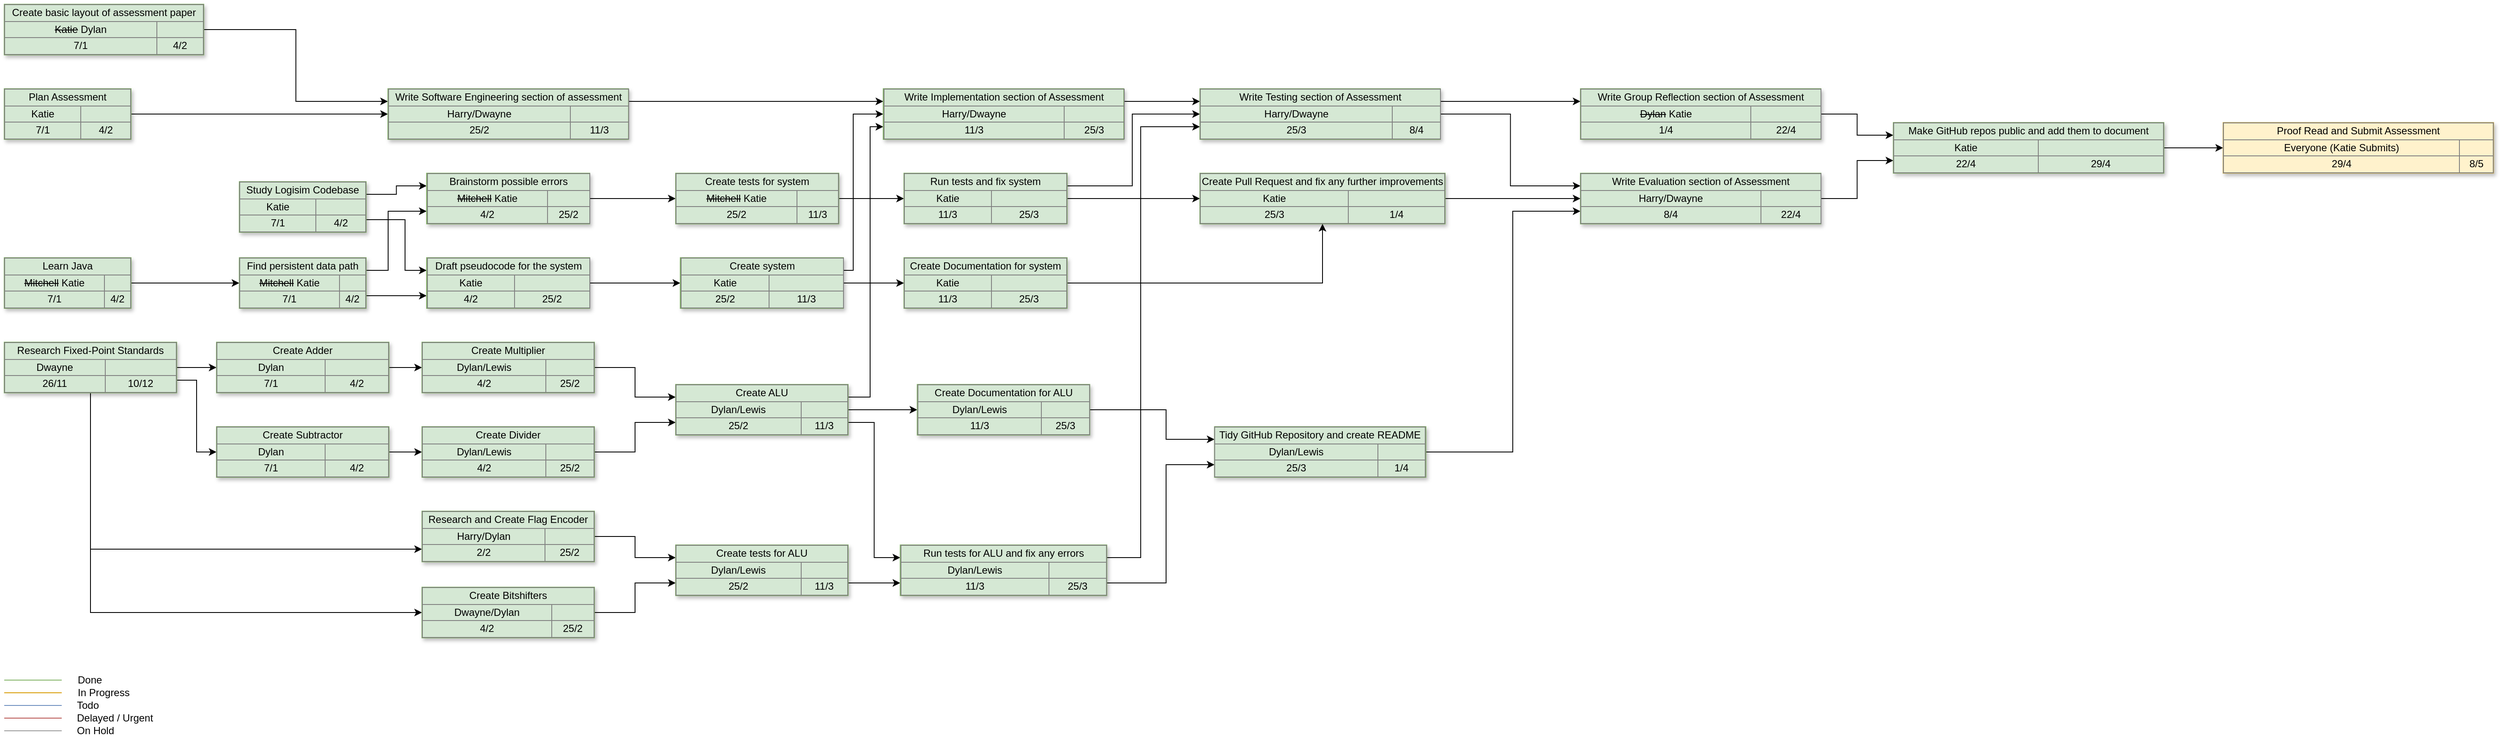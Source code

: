 <mxfile version="26.0.16">
  <diagram name="Page-1" id="9c096ad6-e400-ecc8-3e38-643d2caac077">
    <mxGraphModel dx="2206" dy="1286" grid="1" gridSize="10" guides="1" tooltips="1" connect="1" arrows="1" fold="1" page="1" pageScale="1.5" pageWidth="1169" pageHeight="826" background="none" math="0" shadow="0">
      <root>
        <mxCell id="0" style=";html=1;" />
        <mxCell id="1" style=";html=1;" parent="0" />
        <mxCell id="gGv6lIWJ9ENg9R5ONtzX-25" style="edgeStyle=orthogonalEdgeStyle;rounded=0;orthogonalLoop=1;jettySize=auto;html=1;" parent="1" source="30e23a8a0b95c500-1" target="gGv6lIWJ9ENg9R5ONtzX-17" edge="1">
          <mxGeometry relative="1" as="geometry" />
        </mxCell>
        <mxCell id="30e23a8a0b95c500-1" value="&lt;table border=&quot;1&quot; width=&quot;100%&quot; style=&quot;width: 100% ; height: 100% ; border-collapse: collapse&quot;&gt;&lt;tbody&gt;&lt;tr&gt;&lt;td colspan=&quot;2&quot; align=&quot;center&quot;&gt;&lt;font style=&quot;font-size: 12px;&quot;&gt;Plan Assessment&lt;/font&gt;&lt;/td&gt;&lt;/tr&gt;&lt;tr&gt;&lt;td align=&quot;center&quot;&gt;Katie&lt;/td&gt;&lt;td align=&quot;center&quot;&gt;&lt;/td&gt;&lt;/tr&gt;&lt;tr&gt;&lt;td align=&quot;center&quot;&gt;7/1&lt;/td&gt;&lt;td align=&quot;center&quot;&gt;&lt;font style=&quot;font-size: 12px;&quot;&gt;4/2&lt;/font&gt;&lt;/td&gt;&lt;/tr&gt;&lt;/tbody&gt;&lt;/table&gt;" style="text;html=1;strokeColor=#82b366;fillColor=#d5e8d4;overflow=fill;rounded=0;shadow=1;fontSize=12;align=center;" parent="1" vertex="1">
          <mxGeometry x="46" y="110" width="150" height="60" as="geometry" />
        </mxCell>
        <mxCell id="3cfceab9cabfe5b9-59" value="" style="line;strokeWidth=1;html=1;rounded=1;fontSize=12;align=center;verticalAlign=middle;strokeColor=#82b366;endFill=1;endArrow=classic;endSize=10;startSize=10;fillColor=#d5e8d4;" parent="1" vertex="1">
          <mxGeometry x="46" y="805" width="68" height="10" as="geometry" />
        </mxCell>
        <mxCell id="3cfceab9cabfe5b9-60" value="Done" style="text;html=1;strokeColor=none;fillColor=none;align=left;verticalAlign=middle;whiteSpace=wrap;rounded=0;shadow=1;fontSize=12;" parent="1" vertex="1">
          <mxGeometry x="131" y="800" width="143" height="20" as="geometry" />
        </mxCell>
        <mxCell id="NQhK0U39sm8DPvGssOTN-1" value="" style="line;strokeWidth=1;html=1;rounded=1;fontSize=12;align=center;verticalAlign=middle;strokeColor=#d79b00;endFill=1;endArrow=classic;endSize=10;startSize=10;fillColor=#ffe6cc;" parent="1" vertex="1">
          <mxGeometry x="46" y="820" width="68" height="10" as="geometry" />
        </mxCell>
        <mxCell id="NQhK0U39sm8DPvGssOTN-2" value="In Progress" style="text;html=1;strokeColor=none;fillColor=none;align=left;verticalAlign=middle;whiteSpace=wrap;rounded=0;shadow=1;fontSize=12;" parent="1" vertex="1">
          <mxGeometry x="131" y="815" width="143" height="20" as="geometry" />
        </mxCell>
        <mxCell id="NQhK0U39sm8DPvGssOTN-3" value="" style="line;strokeWidth=1;html=1;rounded=1;fontSize=12;align=center;verticalAlign=middle;strokeColor=#6c8ebf;endFill=1;endArrow=classic;endSize=10;startSize=10;fillColor=#dae8fc;" parent="1" vertex="1">
          <mxGeometry x="46" y="835" width="68" height="10" as="geometry" />
        </mxCell>
        <mxCell id="NQhK0U39sm8DPvGssOTN-4" value="Todo" style="text;html=1;strokeColor=none;fillColor=none;align=left;verticalAlign=middle;whiteSpace=wrap;rounded=0;shadow=1;fontSize=12;" parent="1" vertex="1">
          <mxGeometry x="129.5" y="830" width="143" height="20" as="geometry" />
        </mxCell>
        <mxCell id="NQhK0U39sm8DPvGssOTN-5" value="" style="line;strokeWidth=1;html=1;rounded=1;fontSize=12;align=center;verticalAlign=middle;strokeColor=#b85450;endFill=1;endArrow=classic;endSize=10;startSize=10;fillColor=#f8cecc;" parent="1" vertex="1">
          <mxGeometry x="46" y="850" width="68" height="10" as="geometry" />
        </mxCell>
        <mxCell id="NQhK0U39sm8DPvGssOTN-6" value="Delayed / Urgent" style="text;html=1;strokeColor=none;fillColor=none;align=left;verticalAlign=middle;whiteSpace=wrap;rounded=0;shadow=1;fontSize=12;" parent="1" vertex="1">
          <mxGeometry x="129.5" y="845" width="143" height="20" as="geometry" />
        </mxCell>
        <mxCell id="NQhK0U39sm8DPvGssOTN-23" style="edgeStyle=orthogonalEdgeStyle;rounded=0;orthogonalLoop=1;jettySize=auto;html=1;entryX=0;entryY=0.5;entryDx=0;entryDy=0;" parent="1" source="NQhK0U39sm8DPvGssOTN-21" target="NQhK0U39sm8DPvGssOTN-22" edge="1">
          <mxGeometry relative="1" as="geometry" />
        </mxCell>
        <mxCell id="NQhK0U39sm8DPvGssOTN-21" value="&lt;table border=&quot;1&quot; width=&quot;100%&quot; style=&quot;width: 100% ; height: 100% ; border-collapse: collapse&quot;&gt;&lt;tbody&gt;&lt;tr&gt;&lt;td colspan=&quot;2&quot; align=&quot;center&quot;&gt;Learn Java&lt;/td&gt;&lt;/tr&gt;&lt;tr&gt;&lt;td align=&quot;center&quot;&gt;&lt;strike&gt;Mitchell&lt;/strike&gt; Katie&lt;/td&gt;&lt;td align=&quot;center&quot;&gt;&lt;/td&gt;&lt;/tr&gt;&lt;tr&gt;&lt;td align=&quot;center&quot;&gt;7/1&lt;/td&gt;&lt;td align=&quot;center&quot;&gt;&lt;font style=&quot;font-size: 12px;&quot;&gt;4/2&lt;/font&gt;&lt;/td&gt;&lt;/tr&gt;&lt;/tbody&gt;&lt;/table&gt;" style="text;html=1;strokeColor=#82b366;fillColor=#d5e8d4;overflow=fill;rounded=0;shadow=1;fontSize=12;align=center;" parent="1" vertex="1">
          <mxGeometry x="46" y="310" width="150" height="60" as="geometry" />
        </mxCell>
        <mxCell id="ScTZ5tgznF-HYX2VVi3q-26" style="edgeStyle=orthogonalEdgeStyle;rounded=0;orthogonalLoop=1;jettySize=auto;html=1;exitX=1;exitY=0.75;exitDx=0;exitDy=0;entryX=0;entryY=0.75;entryDx=0;entryDy=0;" parent="1" source="NQhK0U39sm8DPvGssOTN-22" target="gGv6lIWJ9ENg9R5ONtzX-1" edge="1">
          <mxGeometry relative="1" as="geometry" />
        </mxCell>
        <mxCell id="ScTZ5tgznF-HYX2VVi3q-29" style="edgeStyle=orthogonalEdgeStyle;rounded=0;orthogonalLoop=1;jettySize=auto;html=1;exitX=1;exitY=0.25;exitDx=0;exitDy=0;entryX=0;entryY=0.75;entryDx=0;entryDy=0;" parent="1" source="NQhK0U39sm8DPvGssOTN-22" target="gGv6lIWJ9ENg9R5ONtzX-2" edge="1">
          <mxGeometry relative="1" as="geometry">
            <Array as="points">
              <mxPoint x="500" y="325" />
              <mxPoint x="500" y="255" />
            </Array>
          </mxGeometry>
        </mxCell>
        <mxCell id="NQhK0U39sm8DPvGssOTN-22" value="&lt;table border=&quot;1&quot; width=&quot;100%&quot; style=&quot;width: 100% ; height: 100% ; border-collapse: collapse&quot;&gt;&lt;tbody&gt;&lt;tr&gt;&lt;td colspan=&quot;2&quot; align=&quot;center&quot;&gt;Find persistent data path&lt;/td&gt;&lt;/tr&gt;&lt;tr&gt;&lt;td align=&quot;center&quot;&gt;&lt;strike&gt;Mitchell&lt;/strike&gt;&amp;nbsp;Katie&lt;/td&gt;&lt;td align=&quot;center&quot;&gt;&lt;/td&gt;&lt;/tr&gt;&lt;tr&gt;&lt;td align=&quot;center&quot;&gt;7/1&lt;/td&gt;&lt;td align=&quot;center&quot;&gt;&lt;font style=&quot;font-size: 12px;&quot;&gt;4/2&lt;/font&gt;&lt;/td&gt;&lt;/tr&gt;&lt;/tbody&gt;&lt;/table&gt;" style="text;html=1;strokeColor=#82b366;fillColor=#d5e8d4;overflow=fill;rounded=0;shadow=1;fontSize=12;align=center;" parent="1" vertex="1">
          <mxGeometry x="324" y="310" width="150" height="60" as="geometry" />
        </mxCell>
        <mxCell id="NQhK0U39sm8DPvGssOTN-28" style="edgeStyle=orthogonalEdgeStyle;rounded=0;orthogonalLoop=1;jettySize=auto;html=1;entryX=0;entryY=0.5;entryDx=0;entryDy=0;" parent="1" source="NQhK0U39sm8DPvGssOTN-24" target="NQhK0U39sm8DPvGssOTN-26" edge="1">
          <mxGeometry relative="1" as="geometry" />
        </mxCell>
        <mxCell id="NQhK0U39sm8DPvGssOTN-38" style="edgeStyle=orthogonalEdgeStyle;rounded=0;orthogonalLoop=1;jettySize=auto;html=1;entryX=0;entryY=0.75;entryDx=0;entryDy=0;" parent="1" source="NQhK0U39sm8DPvGssOTN-24" target="NQhK0U39sm8DPvGssOTN-36" edge="1">
          <mxGeometry relative="1" as="geometry">
            <Array as="points">
              <mxPoint x="148" y="655" />
            </Array>
          </mxGeometry>
        </mxCell>
        <mxCell id="NQhK0U39sm8DPvGssOTN-40" style="edgeStyle=orthogonalEdgeStyle;rounded=0;orthogonalLoop=1;jettySize=auto;html=1;entryX=0;entryY=0.5;entryDx=0;entryDy=0;" parent="1" source="NQhK0U39sm8DPvGssOTN-24" target="NQhK0U39sm8DPvGssOTN-39" edge="1">
          <mxGeometry relative="1" as="geometry">
            <Array as="points">
              <mxPoint x="148" y="730" />
            </Array>
          </mxGeometry>
        </mxCell>
        <mxCell id="ScTZ5tgznF-HYX2VVi3q-30" style="edgeStyle=orthogonalEdgeStyle;rounded=0;orthogonalLoop=1;jettySize=auto;html=1;exitX=1;exitY=0.75;exitDx=0;exitDy=0;entryX=0;entryY=0.5;entryDx=0;entryDy=0;" parent="1" source="NQhK0U39sm8DPvGssOTN-24" target="NQhK0U39sm8DPvGssOTN-27" edge="1">
          <mxGeometry relative="1" as="geometry" />
        </mxCell>
        <mxCell id="NQhK0U39sm8DPvGssOTN-24" value="&lt;table border=&quot;1&quot; width=&quot;100%&quot; style=&quot;width: 100% ; height: 100% ; border-collapse: collapse&quot;&gt;&lt;tbody&gt;&lt;tr&gt;&lt;td colspan=&quot;2&quot; align=&quot;center&quot;&gt;Research Fixed-Point Standards&lt;/td&gt;&lt;/tr&gt;&lt;tr&gt;&lt;td align=&quot;center&quot;&gt;Dwayne&lt;/td&gt;&lt;td align=&quot;center&quot;&gt;&lt;/td&gt;&lt;/tr&gt;&lt;tr&gt;&lt;td align=&quot;center&quot;&gt;26/11&lt;/td&gt;&lt;td align=&quot;center&quot;&gt;&lt;font style=&quot;font-size: 12px;&quot;&gt;10/12&lt;/font&gt;&lt;/td&gt;&lt;/tr&gt;&lt;/tbody&gt;&lt;/table&gt;" style="text;html=1;strokeColor=#82b366;fillColor=#d5e8d4;overflow=fill;rounded=0;shadow=1;fontSize=12;align=center;" parent="1" vertex="1">
          <mxGeometry x="46" y="410" width="204" height="60" as="geometry" />
        </mxCell>
        <mxCell id="NQhK0U39sm8DPvGssOTN-34" style="edgeStyle=orthogonalEdgeStyle;rounded=0;orthogonalLoop=1;jettySize=auto;html=1;" parent="1" source="NQhK0U39sm8DPvGssOTN-26" target="NQhK0U39sm8DPvGssOTN-32" edge="1">
          <mxGeometry relative="1" as="geometry" />
        </mxCell>
        <mxCell id="NQhK0U39sm8DPvGssOTN-26" value="&lt;table border=&quot;1&quot; width=&quot;100%&quot; style=&quot;width: 100% ; height: 100% ; border-collapse: collapse&quot;&gt;&lt;tbody&gt;&lt;tr&gt;&lt;td colspan=&quot;2&quot; align=&quot;center&quot;&gt;Create Adder&lt;/td&gt;&lt;/tr&gt;&lt;tr&gt;&lt;td align=&quot;center&quot;&gt;Dylan&lt;/td&gt;&lt;td align=&quot;center&quot;&gt;&lt;/td&gt;&lt;/tr&gt;&lt;tr&gt;&lt;td align=&quot;center&quot;&gt;7/1&lt;/td&gt;&lt;td align=&quot;center&quot;&gt;&lt;font style=&quot;font-size: 12px;&quot;&gt;4/2&lt;/font&gt;&lt;/td&gt;&lt;/tr&gt;&lt;/tbody&gt;&lt;/table&gt;" style="text;html=1;strokeColor=#82b366;fillColor=#d5e8d4;overflow=fill;rounded=0;shadow=1;fontSize=12;align=center;" parent="1" vertex="1">
          <mxGeometry x="297" y="410" width="204" height="60" as="geometry" />
        </mxCell>
        <mxCell id="NQhK0U39sm8DPvGssOTN-35" style="edgeStyle=orthogonalEdgeStyle;rounded=0;orthogonalLoop=1;jettySize=auto;html=1;" parent="1" source="NQhK0U39sm8DPvGssOTN-27" target="NQhK0U39sm8DPvGssOTN-33" edge="1">
          <mxGeometry relative="1" as="geometry" />
        </mxCell>
        <mxCell id="NQhK0U39sm8DPvGssOTN-27" value="&lt;table border=&quot;1&quot; width=&quot;100%&quot; style=&quot;width: 100% ; height: 100% ; border-collapse: collapse&quot;&gt;&lt;tbody&gt;&lt;tr&gt;&lt;td colspan=&quot;2&quot; align=&quot;center&quot;&gt;Create Subtractor&lt;/td&gt;&lt;/tr&gt;&lt;tr&gt;&lt;td align=&quot;center&quot;&gt;Dylan&lt;/td&gt;&lt;td align=&quot;center&quot;&gt;&lt;/td&gt;&lt;/tr&gt;&lt;tr&gt;&lt;td align=&quot;center&quot;&gt;7/1&lt;/td&gt;&lt;td align=&quot;center&quot;&gt;&lt;font style=&quot;font-size: 12px;&quot;&gt;4/2&lt;/font&gt;&lt;/td&gt;&lt;/tr&gt;&lt;/tbody&gt;&lt;/table&gt;" style="text;html=1;strokeColor=#82b366;fillColor=#d5e8d4;overflow=fill;rounded=0;shadow=1;fontSize=12;align=center;" parent="1" vertex="1">
          <mxGeometry x="297" y="510" width="204" height="60" as="geometry" />
        </mxCell>
        <mxCell id="ScTZ5tgznF-HYX2VVi3q-27" style="edgeStyle=orthogonalEdgeStyle;rounded=0;orthogonalLoop=1;jettySize=auto;html=1;exitX=1;exitY=0.25;exitDx=0;exitDy=0;entryX=0;entryY=0.25;entryDx=0;entryDy=0;" parent="1" source="NQhK0U39sm8DPvGssOTN-31" target="gGv6lIWJ9ENg9R5ONtzX-2" edge="1">
          <mxGeometry relative="1" as="geometry" />
        </mxCell>
        <mxCell id="ScTZ5tgznF-HYX2VVi3q-28" style="edgeStyle=orthogonalEdgeStyle;rounded=0;orthogonalLoop=1;jettySize=auto;html=1;exitX=1;exitY=0.75;exitDx=0;exitDy=0;entryX=0;entryY=0.25;entryDx=0;entryDy=0;" parent="1" source="NQhK0U39sm8DPvGssOTN-31" target="gGv6lIWJ9ENg9R5ONtzX-1" edge="1">
          <mxGeometry relative="1" as="geometry">
            <Array as="points">
              <mxPoint x="520" y="265" />
              <mxPoint x="520" y="325" />
            </Array>
          </mxGeometry>
        </mxCell>
        <mxCell id="NQhK0U39sm8DPvGssOTN-31" value="&lt;table border=&quot;1&quot; width=&quot;100%&quot; style=&quot;width: 100% ; height: 100% ; border-collapse: collapse&quot;&gt;&lt;tbody&gt;&lt;tr&gt;&lt;td colspan=&quot;2&quot; align=&quot;center&quot;&gt;Study Logisim Codebase&lt;/td&gt;&lt;/tr&gt;&lt;tr&gt;&lt;td align=&quot;center&quot;&gt;Katie&lt;/td&gt;&lt;td align=&quot;center&quot;&gt;&lt;/td&gt;&lt;/tr&gt;&lt;tr&gt;&lt;td align=&quot;center&quot;&gt;7/1&lt;/td&gt;&lt;td align=&quot;center&quot;&gt;&lt;font style=&quot;font-size: 12px;&quot;&gt;4/2&lt;/font&gt;&lt;/td&gt;&lt;/tr&gt;&lt;/tbody&gt;&lt;/table&gt;" style="text;html=1;strokeColor=#82b366;fillColor=#d5e8d4;overflow=fill;rounded=0;shadow=1;fontSize=12;align=center;" parent="1" vertex="1">
          <mxGeometry x="324" y="220" width="150" height="60" as="geometry" />
        </mxCell>
        <mxCell id="ScTZ5tgznF-HYX2VVi3q-18" style="edgeStyle=orthogonalEdgeStyle;rounded=0;orthogonalLoop=1;jettySize=auto;html=1;exitX=1;exitY=0.5;exitDx=0;exitDy=0;entryX=0;entryY=0.25;entryDx=0;entryDy=0;" parent="1" source="NQhK0U39sm8DPvGssOTN-32" target="NQhK0U39sm8DPvGssOTN-42" edge="1">
          <mxGeometry relative="1" as="geometry" />
        </mxCell>
        <mxCell id="NQhK0U39sm8DPvGssOTN-32" value="&lt;table border=&quot;1&quot; width=&quot;100%&quot; style=&quot;width: 100% ; height: 100% ; border-collapse: collapse&quot;&gt;&lt;tbody&gt;&lt;tr&gt;&lt;td colspan=&quot;2&quot; align=&quot;center&quot;&gt;Create Multiplier&lt;/td&gt;&lt;/tr&gt;&lt;tr&gt;&lt;td align=&quot;center&quot;&gt;Dylan/Lewis&lt;/td&gt;&lt;td align=&quot;center&quot;&gt;&lt;/td&gt;&lt;/tr&gt;&lt;tr&gt;&lt;td align=&quot;center&quot;&gt;4/2&lt;/td&gt;&lt;td align=&quot;center&quot;&gt;25/2&lt;/td&gt;&lt;/tr&gt;&lt;/tbody&gt;&lt;/table&gt;" style="text;html=1;strokeColor=#82b366;fillColor=#d5e8d4;overflow=fill;rounded=0;shadow=1;fontSize=12;align=center;" parent="1" vertex="1">
          <mxGeometry x="540" y="410" width="204" height="60" as="geometry" />
        </mxCell>
        <mxCell id="ScTZ5tgznF-HYX2VVi3q-19" style="edgeStyle=orthogonalEdgeStyle;rounded=0;orthogonalLoop=1;jettySize=auto;html=1;exitX=1;exitY=0.5;exitDx=0;exitDy=0;entryX=0;entryY=0.75;entryDx=0;entryDy=0;" parent="1" source="NQhK0U39sm8DPvGssOTN-33" target="NQhK0U39sm8DPvGssOTN-42" edge="1">
          <mxGeometry relative="1" as="geometry" />
        </mxCell>
        <mxCell id="NQhK0U39sm8DPvGssOTN-33" value="&lt;table border=&quot;1&quot; width=&quot;100%&quot; style=&quot;width: 100% ; height: 100% ; border-collapse: collapse&quot;&gt;&lt;tbody&gt;&lt;tr&gt;&lt;td colspan=&quot;2&quot; align=&quot;center&quot;&gt;Create Divider&lt;/td&gt;&lt;/tr&gt;&lt;tr&gt;&lt;td align=&quot;center&quot;&gt;Dylan/Lewis&lt;/td&gt;&lt;td align=&quot;center&quot;&gt;&lt;/td&gt;&lt;/tr&gt;&lt;tr&gt;&lt;td align=&quot;center&quot;&gt;4/2&lt;/td&gt;&lt;td align=&quot;center&quot;&gt;&lt;font style=&quot;font-size: 12px;&quot;&gt;25/2&lt;/font&gt;&lt;/td&gt;&lt;/tr&gt;&lt;/tbody&gt;&lt;/table&gt;" style="text;html=1;strokeColor=#82b366;fillColor=#d5e8d4;overflow=fill;rounded=0;shadow=1;fontSize=12;align=center;" parent="1" vertex="1">
          <mxGeometry x="540" y="510" width="204" height="60" as="geometry" />
        </mxCell>
        <mxCell id="ScTZ5tgznF-HYX2VVi3q-20" style="edgeStyle=orthogonalEdgeStyle;rounded=0;orthogonalLoop=1;jettySize=auto;html=1;exitX=1;exitY=0.5;exitDx=0;exitDy=0;entryX=0;entryY=0.25;entryDx=0;entryDy=0;" parent="1" source="NQhK0U39sm8DPvGssOTN-36" target="NQhK0U39sm8DPvGssOTN-41" edge="1">
          <mxGeometry relative="1" as="geometry" />
        </mxCell>
        <mxCell id="NQhK0U39sm8DPvGssOTN-36" value="&lt;table border=&quot;1&quot; width=&quot;100%&quot; style=&quot;width: 100% ; height: 100% ; border-collapse: collapse&quot;&gt;&lt;tbody&gt;&lt;tr&gt;&lt;td colspan=&quot;2&quot; align=&quot;center&quot;&gt;Research and Create Flag Encoder&lt;/td&gt;&lt;/tr&gt;&lt;tr&gt;&lt;td align=&quot;center&quot;&gt;Harry/Dylan&lt;/td&gt;&lt;td align=&quot;center&quot;&gt;&lt;/td&gt;&lt;/tr&gt;&lt;tr&gt;&lt;td align=&quot;center&quot;&gt;2/2&lt;/td&gt;&lt;td align=&quot;center&quot;&gt;25/2&lt;/td&gt;&lt;/tr&gt;&lt;/tbody&gt;&lt;/table&gt;" style="text;html=1;strokeColor=#82b366;fillColor=#d5e8d4;overflow=fill;rounded=0;shadow=1;fontSize=12;align=center;" parent="1" vertex="1">
          <mxGeometry x="540" y="610" width="204" height="60" as="geometry" />
        </mxCell>
        <mxCell id="ScTZ5tgznF-HYX2VVi3q-21" style="edgeStyle=orthogonalEdgeStyle;rounded=0;orthogonalLoop=1;jettySize=auto;html=1;exitX=1;exitY=0.5;exitDx=0;exitDy=0;entryX=0;entryY=0.75;entryDx=0;entryDy=0;" parent="1" source="NQhK0U39sm8DPvGssOTN-39" target="NQhK0U39sm8DPvGssOTN-41" edge="1">
          <mxGeometry relative="1" as="geometry" />
        </mxCell>
        <mxCell id="NQhK0U39sm8DPvGssOTN-39" value="&lt;table border=&quot;1&quot; width=&quot;100%&quot; style=&quot;width: 100% ; height: 100% ; border-collapse: collapse&quot;&gt;&lt;tbody&gt;&lt;tr&gt;&lt;td colspan=&quot;2&quot; align=&quot;center&quot;&gt;Create Bitshifters&lt;/td&gt;&lt;/tr&gt;&lt;tr&gt;&lt;td align=&quot;center&quot;&gt;Dwayne/Dylan&lt;/td&gt;&lt;td align=&quot;center&quot;&gt;&lt;/td&gt;&lt;/tr&gt;&lt;tr&gt;&lt;td align=&quot;center&quot;&gt;4/2&lt;/td&gt;&lt;td align=&quot;center&quot;&gt;25/2&lt;/td&gt;&lt;/tr&gt;&lt;/tbody&gt;&lt;/table&gt;" style="text;html=1;overflow=fill;rounded=0;shadow=1;fontSize=12;align=center;strokeColor=#82b366;fillColor=#d5e8d4;" parent="1" vertex="1">
          <mxGeometry x="540" y="700" width="204" height="60" as="geometry" />
        </mxCell>
        <mxCell id="ScTZ5tgznF-HYX2VVi3q-13" style="edgeStyle=orthogonalEdgeStyle;rounded=0;orthogonalLoop=1;jettySize=auto;html=1;exitX=1;exitY=0.75;exitDx=0;exitDy=0;entryX=0;entryY=0.75;entryDx=0;entryDy=0;" parent="1" source="NQhK0U39sm8DPvGssOTN-41" target="gGv6lIWJ9ENg9R5ONtzX-35" edge="1">
          <mxGeometry relative="1" as="geometry" />
        </mxCell>
        <mxCell id="NQhK0U39sm8DPvGssOTN-41" value="&lt;table border=&quot;1&quot; width=&quot;100%&quot; style=&quot;width: 100% ; height: 100% ; border-collapse: collapse&quot;&gt;&lt;tbody&gt;&lt;tr&gt;&lt;td colspan=&quot;2&quot; align=&quot;center&quot;&gt;Create tests for ALU&lt;/td&gt;&lt;/tr&gt;&lt;tr&gt;&lt;td align=&quot;center&quot;&gt;Dylan/Lewis&lt;br&gt;&lt;/td&gt;&lt;td align=&quot;center&quot;&gt;&lt;/td&gt;&lt;/tr&gt;&lt;tr&gt;&lt;td align=&quot;center&quot;&gt;25/2&lt;/td&gt;&lt;td align=&quot;center&quot;&gt;11/3&lt;/td&gt;&lt;/tr&gt;&lt;/tbody&gt;&lt;/table&gt;" style="text;html=1;strokeColor=#82b366;fillColor=#d5e8d4;overflow=fill;rounded=0;shadow=1;fontSize=12;align=center;" parent="1" vertex="1">
          <mxGeometry x="840" y="650" width="204" height="60" as="geometry" />
        </mxCell>
        <mxCell id="gGv6lIWJ9ENg9R5ONtzX-36" value="" style="edgeStyle=orthogonalEdgeStyle;rounded=0;orthogonalLoop=1;jettySize=auto;html=1;" parent="1" source="NQhK0U39sm8DPvGssOTN-42" target="gGv6lIWJ9ENg9R5ONtzX-34" edge="1">
          <mxGeometry relative="1" as="geometry" />
        </mxCell>
        <mxCell id="ScTZ5tgznF-HYX2VVi3q-14" style="edgeStyle=orthogonalEdgeStyle;rounded=0;orthogonalLoop=1;jettySize=auto;html=1;exitX=1;exitY=0.75;exitDx=0;exitDy=0;entryX=0;entryY=0.25;entryDx=0;entryDy=0;" parent="1" source="NQhK0U39sm8DPvGssOTN-42" target="gGv6lIWJ9ENg9R5ONtzX-35" edge="1">
          <mxGeometry relative="1" as="geometry" />
        </mxCell>
        <mxCell id="ScTZ5tgznF-HYX2VVi3q-15" style="edgeStyle=orthogonalEdgeStyle;rounded=0;orthogonalLoop=1;jettySize=auto;html=1;exitX=1;exitY=0.25;exitDx=0;exitDy=0;entryX=0;entryY=0.75;entryDx=0;entryDy=0;" parent="1" source="NQhK0U39sm8DPvGssOTN-42" target="gGv6lIWJ9ENg9R5ONtzX-27" edge="1">
          <mxGeometry relative="1" as="geometry">
            <Array as="points">
              <mxPoint x="1070" y="475" />
              <mxPoint x="1070" y="155" />
            </Array>
          </mxGeometry>
        </mxCell>
        <mxCell id="NQhK0U39sm8DPvGssOTN-42" value="&lt;table border=&quot;1&quot; width=&quot;100%&quot; style=&quot;width: 100% ; height: 100% ; border-collapse: collapse&quot;&gt;&lt;tbody&gt;&lt;tr&gt;&lt;td colspan=&quot;2&quot; align=&quot;center&quot;&gt;Create ALU&lt;/td&gt;&lt;/tr&gt;&lt;tr&gt;&lt;td align=&quot;center&quot;&gt;Dylan/Lewis&lt;/td&gt;&lt;td align=&quot;center&quot;&gt;&lt;/td&gt;&lt;/tr&gt;&lt;tr&gt;&lt;td align=&quot;center&quot;&gt;25/2&lt;/td&gt;&lt;td align=&quot;center&quot;&gt;&lt;font style=&quot;font-size: 12px;&quot;&gt;11/3&lt;/font&gt;&lt;/td&gt;&lt;/tr&gt;&lt;/tbody&gt;&lt;/table&gt;" style="text;html=1;strokeColor=#82b366;fillColor=#d5e8d4;overflow=fill;rounded=0;shadow=1;fontSize=12;align=center;" parent="1" vertex="1">
          <mxGeometry x="840" y="460" width="204" height="60" as="geometry" />
        </mxCell>
        <mxCell id="gGv6lIWJ9ENg9R5ONtzX-22" style="edgeStyle=orthogonalEdgeStyle;rounded=0;orthogonalLoop=1;jettySize=auto;html=1;" parent="1" source="gGv6lIWJ9ENg9R5ONtzX-1" target="gGv6lIWJ9ENg9R5ONtzX-19" edge="1">
          <mxGeometry relative="1" as="geometry" />
        </mxCell>
        <mxCell id="gGv6lIWJ9ENg9R5ONtzX-1" value="&lt;table border=&quot;1&quot; width=&quot;100%&quot; style=&quot;width: 100% ; height: 100% ; border-collapse: collapse&quot;&gt;&lt;tbody&gt;&lt;tr&gt;&lt;td colspan=&quot;2&quot; align=&quot;center&quot;&gt;Draft pseudocode for the system&lt;/td&gt;&lt;/tr&gt;&lt;tr&gt;&lt;td align=&quot;center&quot;&gt;Katie&lt;/td&gt;&lt;td align=&quot;center&quot;&gt;&lt;/td&gt;&lt;/tr&gt;&lt;tr&gt;&lt;td align=&quot;center&quot;&gt;4/2&lt;/td&gt;&lt;td align=&quot;center&quot;&gt;&lt;font style=&quot;font-size: 12px;&quot;&gt;25/2&lt;/font&gt;&lt;/td&gt;&lt;/tr&gt;&lt;/tbody&gt;&lt;/table&gt;" style="text;html=1;strokeColor=#82b366;fillColor=#d5e8d4;overflow=fill;rounded=0;shadow=1;fontSize=12;align=center;" parent="1" vertex="1">
          <mxGeometry x="545.5" y="310" width="193" height="60" as="geometry" />
        </mxCell>
        <mxCell id="gGv6lIWJ9ENg9R5ONtzX-23" style="edgeStyle=orthogonalEdgeStyle;rounded=0;orthogonalLoop=1;jettySize=auto;html=1;" parent="1" source="gGv6lIWJ9ENg9R5ONtzX-2" target="gGv6lIWJ9ENg9R5ONtzX-3" edge="1">
          <mxGeometry relative="1" as="geometry" />
        </mxCell>
        <mxCell id="gGv6lIWJ9ENg9R5ONtzX-2" value="&lt;table border=&quot;1&quot; width=&quot;100%&quot; style=&quot;width: 100% ; height: 100% ; border-collapse: collapse&quot;&gt;&lt;tbody&gt;&lt;tr&gt;&lt;td colspan=&quot;2&quot; align=&quot;center&quot;&gt;Brainstorm possible errors&lt;/td&gt;&lt;/tr&gt;&lt;tr&gt;&lt;td align=&quot;center&quot;&gt;&lt;strike&gt;Mitchell&lt;/strike&gt;&amp;nbsp;Katie&lt;/td&gt;&lt;td align=&quot;center&quot;&gt;&lt;/td&gt;&lt;/tr&gt;&lt;tr&gt;&lt;td align=&quot;center&quot;&gt;4/2&lt;/td&gt;&lt;td align=&quot;center&quot;&gt;&lt;font style=&quot;font-size: 12px;&quot;&gt;25/2&lt;/font&gt;&lt;/td&gt;&lt;/tr&gt;&lt;/tbody&gt;&lt;/table&gt;" style="text;html=1;strokeColor=#82b366;fillColor=#d5e8d4;overflow=fill;rounded=0;shadow=1;fontSize=12;align=center;" parent="1" vertex="1">
          <mxGeometry x="545.5" y="210" width="193" height="60" as="geometry" />
        </mxCell>
        <mxCell id="gGv6lIWJ9ENg9R5ONtzX-10" style="edgeStyle=orthogonalEdgeStyle;rounded=0;orthogonalLoop=1;jettySize=auto;html=1;entryX=0;entryY=0.5;entryDx=0;entryDy=0;" parent="1" source="gGv6lIWJ9ENg9R5ONtzX-3" target="gGv6lIWJ9ENg9R5ONtzX-4" edge="1">
          <mxGeometry relative="1" as="geometry" />
        </mxCell>
        <mxCell id="gGv6lIWJ9ENg9R5ONtzX-3" value="&lt;table border=&quot;1&quot; width=&quot;100%&quot; style=&quot;width: 100% ; height: 100% ; border-collapse: collapse&quot;&gt;&lt;tbody&gt;&lt;tr&gt;&lt;td colspan=&quot;2&quot; align=&quot;center&quot;&gt;Create tests for system&lt;/td&gt;&lt;/tr&gt;&lt;tr&gt;&lt;td align=&quot;center&quot;&gt;&lt;strike&gt;Mitchell&lt;/strike&gt;&amp;nbsp;Katie&lt;/td&gt;&lt;td align=&quot;center&quot;&gt;&lt;/td&gt;&lt;/tr&gt;&lt;tr&gt;&lt;td align=&quot;center&quot;&gt;25/2&lt;/td&gt;&lt;td align=&quot;center&quot;&gt;&lt;font style=&quot;font-size: 12px;&quot;&gt;11/3&lt;/font&gt;&lt;/td&gt;&lt;/tr&gt;&lt;/tbody&gt;&lt;/table&gt;" style="text;html=1;strokeColor=#82b366;fillColor=#d5e8d4;overflow=fill;rounded=0;shadow=1;fontSize=12;align=center;" parent="1" vertex="1">
          <mxGeometry x="840" y="210" width="193" height="60" as="geometry" />
        </mxCell>
        <mxCell id="gGv6lIWJ9ENg9R5ONtzX-11" style="edgeStyle=orthogonalEdgeStyle;rounded=0;orthogonalLoop=1;jettySize=auto;html=1;entryX=0;entryY=0.5;entryDx=0;entryDy=0;" parent="1" source="gGv6lIWJ9ENg9R5ONtzX-4" target="gGv6lIWJ9ENg9R5ONtzX-5" edge="1">
          <mxGeometry relative="1" as="geometry" />
        </mxCell>
        <mxCell id="ScTZ5tgznF-HYX2VVi3q-10" style="edgeStyle=orthogonalEdgeStyle;rounded=0;orthogonalLoop=1;jettySize=auto;html=1;exitX=1;exitY=0.25;exitDx=0;exitDy=0;entryX=0;entryY=0.5;entryDx=0;entryDy=0;" parent="1" source="gGv6lIWJ9ENg9R5ONtzX-4" target="gGv6lIWJ9ENg9R5ONtzX-42" edge="1">
          <mxGeometry relative="1" as="geometry">
            <Array as="points">
              <mxPoint x="1380" y="225" />
              <mxPoint x="1380" y="140" />
            </Array>
          </mxGeometry>
        </mxCell>
        <mxCell id="gGv6lIWJ9ENg9R5ONtzX-4" value="&lt;table border=&quot;1&quot; width=&quot;100%&quot; style=&quot;width: 100% ; height: 100% ; border-collapse: collapse&quot;&gt;&lt;tbody&gt;&lt;tr&gt;&lt;td colspan=&quot;2&quot; align=&quot;center&quot;&gt;Run tests and fix system&lt;/td&gt;&lt;/tr&gt;&lt;tr&gt;&lt;td align=&quot;center&quot;&gt;Katie&lt;/td&gt;&lt;td align=&quot;center&quot;&gt;&lt;/td&gt;&lt;/tr&gt;&lt;tr&gt;&lt;td align=&quot;center&quot;&gt;11/3&lt;/td&gt;&lt;td align=&quot;center&quot;&gt;&lt;font style=&quot;font-size: 12px;&quot;&gt;25/3&lt;/font&gt;&lt;/td&gt;&lt;/tr&gt;&lt;/tbody&gt;&lt;/table&gt;" style="text;html=1;strokeColor=#82b366;fillColor=#d5e8d4;overflow=fill;rounded=0;shadow=1;fontSize=12;align=center;" parent="1" vertex="1">
          <mxGeometry x="1110" y="210" width="193" height="60" as="geometry" />
        </mxCell>
        <mxCell id="ScTZ5tgznF-HYX2VVi3q-4" style="edgeStyle=orthogonalEdgeStyle;rounded=0;orthogonalLoop=1;jettySize=auto;html=1;entryX=0;entryY=0.5;entryDx=0;entryDy=0;" parent="1" source="gGv6lIWJ9ENg9R5ONtzX-5" target="gGv6lIWJ9ENg9R5ONtzX-46" edge="1">
          <mxGeometry relative="1" as="geometry" />
        </mxCell>
        <mxCell id="gGv6lIWJ9ENg9R5ONtzX-5" value="&lt;table border=&quot;1&quot; width=&quot;100%&quot; style=&quot;width: 100% ; height: 100% ; border-collapse: collapse&quot;&gt;&lt;tbody&gt;&lt;tr&gt;&lt;td colspan=&quot;2&quot; align=&quot;center&quot;&gt;Create Pull Request and fix any further improvements&lt;/td&gt;&lt;/tr&gt;&lt;tr&gt;&lt;td align=&quot;center&quot;&gt;Katie&lt;/td&gt;&lt;td align=&quot;center&quot;&gt;&lt;/td&gt;&lt;/tr&gt;&lt;tr&gt;&lt;td align=&quot;center&quot;&gt;25/3&lt;/td&gt;&lt;td align=&quot;center&quot;&gt;&lt;font style=&quot;font-size: 12px;&quot;&gt;1/4&lt;/font&gt;&lt;/td&gt;&lt;/tr&gt;&lt;/tbody&gt;&lt;/table&gt;" style="text;html=1;strokeColor=#82b366;fillColor=#d5e8d4;overflow=fill;rounded=0;shadow=1;fontSize=12;align=center;" parent="1" vertex="1">
          <mxGeometry x="1460" y="210" width="290" height="60" as="geometry" />
        </mxCell>
        <mxCell id="gGv6lIWJ9ENg9R5ONtzX-14" style="edgeStyle=orthogonalEdgeStyle;rounded=0;orthogonalLoop=1;jettySize=auto;html=1;" parent="1" source="gGv6lIWJ9ENg9R5ONtzX-12" target="gGv6lIWJ9ENg9R5ONtzX-5" edge="1">
          <mxGeometry relative="1" as="geometry" />
        </mxCell>
        <mxCell id="gGv6lIWJ9ENg9R5ONtzX-12" value="&lt;table border=&quot;1&quot; width=&quot;100%&quot; style=&quot;width: 100% ; height: 100% ; border-collapse: collapse&quot;&gt;&lt;tbody&gt;&lt;tr&gt;&lt;td colspan=&quot;2&quot; align=&quot;center&quot;&gt;Create Documentation for system&lt;/td&gt;&lt;/tr&gt;&lt;tr&gt;&lt;td align=&quot;center&quot;&gt;Katie&lt;/td&gt;&lt;td align=&quot;center&quot;&gt;&lt;/td&gt;&lt;/tr&gt;&lt;tr&gt;&lt;td align=&quot;center&quot;&gt;11/3&lt;/td&gt;&lt;td align=&quot;center&quot;&gt;&lt;font style=&quot;font-size: 12px;&quot;&gt;25/3&lt;/font&gt;&lt;/td&gt;&lt;/tr&gt;&lt;/tbody&gt;&lt;/table&gt;" style="text;html=1;strokeColor=#82b366;fillColor=#d5e8d4;overflow=fill;rounded=0;shadow=1;fontSize=12;align=center;" parent="1" vertex="1">
          <mxGeometry x="1110" y="310" width="193" height="60" as="geometry" />
        </mxCell>
        <mxCell id="ScTZ5tgznF-HYX2VVi3q-31" style="edgeStyle=orthogonalEdgeStyle;rounded=0;orthogonalLoop=1;jettySize=auto;html=1;entryX=0;entryY=0.25;entryDx=0;entryDy=0;" parent="1" source="gGv6lIWJ9ENg9R5ONtzX-15" target="gGv6lIWJ9ENg9R5ONtzX-17" edge="1">
          <mxGeometry relative="1" as="geometry" />
        </mxCell>
        <mxCell id="gGv6lIWJ9ENg9R5ONtzX-15" value="&lt;table border=&quot;1&quot; width=&quot;100%&quot; style=&quot;width: 100% ; height: 100% ; border-collapse: collapse&quot;&gt;&lt;tbody&gt;&lt;tr&gt;&lt;td colspan=&quot;2&quot; align=&quot;center&quot;&gt;Create basic layout of assessment paper&lt;/td&gt;&lt;/tr&gt;&lt;tr&gt;&lt;td align=&quot;center&quot;&gt;&lt;strike&gt;Katie&lt;/strike&gt; Dylan&lt;/td&gt;&lt;td align=&quot;center&quot;&gt;&lt;/td&gt;&lt;/tr&gt;&lt;tr&gt;&lt;td align=&quot;center&quot;&gt;7/1&lt;/td&gt;&lt;td align=&quot;center&quot;&gt;&lt;font style=&quot;font-size: 12px;&quot;&gt;4/2&lt;/font&gt;&lt;/td&gt;&lt;/tr&gt;&lt;/tbody&gt;&lt;/table&gt;" style="text;html=1;strokeColor=#82b366;fillColor=#d5e8d4;overflow=fill;rounded=0;shadow=1;fontSize=12;align=center;" parent="1" vertex="1">
          <mxGeometry x="46" y="10" width="236" height="60" as="geometry" />
        </mxCell>
        <mxCell id="ScTZ5tgznF-HYX2VVi3q-16" style="edgeStyle=orthogonalEdgeStyle;rounded=0;orthogonalLoop=1;jettySize=auto;html=1;exitX=1;exitY=0.25;exitDx=0;exitDy=0;entryX=0;entryY=0.25;entryDx=0;entryDy=0;" parent="1" source="gGv6lIWJ9ENg9R5ONtzX-17" target="gGv6lIWJ9ENg9R5ONtzX-27" edge="1">
          <mxGeometry relative="1" as="geometry" />
        </mxCell>
        <mxCell id="gGv6lIWJ9ENg9R5ONtzX-17" value="&lt;table border=&quot;1&quot; width=&quot;100%&quot; style=&quot;width: 100% ; height: 100% ; border-collapse: collapse&quot;&gt;&lt;tbody&gt;&lt;tr&gt;&lt;td colspan=&quot;2&quot; align=&quot;center&quot;&gt;Write Software Engineering section of assessment&lt;/td&gt;&lt;/tr&gt;&lt;tr&gt;&lt;td align=&quot;center&quot;&gt;Harry/Dwayne&lt;/td&gt;&lt;td align=&quot;center&quot;&gt;&lt;/td&gt;&lt;/tr&gt;&lt;tr&gt;&lt;td align=&quot;center&quot;&gt;25/2&lt;/td&gt;&lt;td align=&quot;center&quot;&gt;&lt;font style=&quot;font-size: 12px;&quot;&gt;11/3&lt;/font&gt;&lt;/td&gt;&lt;/tr&gt;&lt;/tbody&gt;&lt;/table&gt;" style="text;html=1;strokeColor=#82b366;fillColor=#d5e8d4;overflow=fill;rounded=0;shadow=1;fontSize=12;align=center;" parent="1" vertex="1">
          <mxGeometry x="499.75" y="110" width="284.5" height="60" as="geometry" />
        </mxCell>
        <mxCell id="gGv6lIWJ9ENg9R5ONtzX-24" style="edgeStyle=orthogonalEdgeStyle;rounded=0;orthogonalLoop=1;jettySize=auto;html=1;" parent="1" source="gGv6lIWJ9ENg9R5ONtzX-19" target="gGv6lIWJ9ENg9R5ONtzX-12" edge="1">
          <mxGeometry relative="1" as="geometry" />
        </mxCell>
        <mxCell id="ScTZ5tgznF-HYX2VVi3q-17" style="edgeStyle=orthogonalEdgeStyle;rounded=0;orthogonalLoop=1;jettySize=auto;html=1;exitX=1;exitY=0.25;exitDx=0;exitDy=0;entryX=0;entryY=0.5;entryDx=0;entryDy=0;" parent="1" source="gGv6lIWJ9ENg9R5ONtzX-19" target="gGv6lIWJ9ENg9R5ONtzX-27" edge="1">
          <mxGeometry relative="1" as="geometry">
            <Array as="points">
              <mxPoint x="1050" y="325" />
              <mxPoint x="1050" y="140" />
            </Array>
          </mxGeometry>
        </mxCell>
        <mxCell id="gGv6lIWJ9ENg9R5ONtzX-19" value="&lt;table border=&quot;1&quot; width=&quot;100%&quot; style=&quot;width: 100% ; height: 100% ; border-collapse: collapse&quot;&gt;&lt;tbody&gt;&lt;tr&gt;&lt;td colspan=&quot;2&quot; align=&quot;center&quot;&gt;Create system&lt;/td&gt;&lt;/tr&gt;&lt;tr&gt;&lt;td align=&quot;center&quot;&gt;Katie&lt;/td&gt;&lt;td align=&quot;center&quot;&gt;&lt;/td&gt;&lt;/tr&gt;&lt;tr&gt;&lt;td align=&quot;center&quot;&gt;25/2&lt;/td&gt;&lt;td align=&quot;center&quot;&gt;&lt;font style=&quot;font-size: 12px;&quot;&gt;11/3&lt;/font&gt;&lt;/td&gt;&lt;/tr&gt;&lt;/tbody&gt;&lt;/table&gt;" style="text;html=1;strokeColor=#82b366;fillColor=#d5e8d4;overflow=fill;rounded=0;shadow=1;fontSize=12;align=center;" parent="1" vertex="1">
          <mxGeometry x="845.5" y="310" width="193" height="60" as="geometry" />
        </mxCell>
        <mxCell id="ScTZ5tgznF-HYX2VVi3q-9" style="edgeStyle=orthogonalEdgeStyle;rounded=0;orthogonalLoop=1;jettySize=auto;html=1;exitX=1;exitY=0.25;exitDx=0;exitDy=0;entryX=0;entryY=0.25;entryDx=0;entryDy=0;" parent="1" source="gGv6lIWJ9ENg9R5ONtzX-27" target="gGv6lIWJ9ENg9R5ONtzX-42" edge="1">
          <mxGeometry relative="1" as="geometry" />
        </mxCell>
        <mxCell id="gGv6lIWJ9ENg9R5ONtzX-27" value="&lt;table border=&quot;1&quot; width=&quot;100%&quot; style=&quot;width: 100% ; height: 100% ; border-collapse: collapse&quot;&gt;&lt;tbody&gt;&lt;tr&gt;&lt;td colspan=&quot;2&quot; align=&quot;center&quot;&gt;Write Implementation section of Assessment&lt;/td&gt;&lt;/tr&gt;&lt;tr&gt;&lt;td align=&quot;center&quot;&gt;Harry/Dwayne&lt;br&gt;&lt;/td&gt;&lt;td align=&quot;center&quot;&gt;&lt;/td&gt;&lt;/tr&gt;&lt;tr&gt;&lt;td align=&quot;center&quot;&gt;11/3&lt;/td&gt;&lt;td align=&quot;center&quot;&gt;&lt;font style=&quot;font-size: 12px;&quot;&gt;25/3&lt;/font&gt;&lt;/td&gt;&lt;/tr&gt;&lt;/tbody&gt;&lt;/table&gt;" style="text;html=1;strokeColor=#82b366;fillColor=#d5e8d4;overflow=fill;rounded=0;shadow=1;fontSize=12;align=center;" parent="1" vertex="1">
          <mxGeometry x="1085.5" y="110" width="284.5" height="60" as="geometry" />
        </mxCell>
        <mxCell id="ScTZ5tgznF-HYX2VVi3q-7" style="edgeStyle=orthogonalEdgeStyle;rounded=0;orthogonalLoop=1;jettySize=auto;html=1;entryX=0;entryY=0.25;entryDx=0;entryDy=0;" parent="1" source="gGv6lIWJ9ENg9R5ONtzX-34" target="gGv6lIWJ9ENg9R5ONtzX-39" edge="1">
          <mxGeometry relative="1" as="geometry">
            <Array as="points">
              <mxPoint x="1420" y="490" />
              <mxPoint x="1420" y="525" />
            </Array>
          </mxGeometry>
        </mxCell>
        <mxCell id="gGv6lIWJ9ENg9R5ONtzX-34" value="&lt;table border=&quot;1&quot; width=&quot;100%&quot; style=&quot;width: 100% ; height: 100% ; border-collapse: collapse&quot;&gt;&lt;tbody&gt;&lt;tr&gt;&lt;td colspan=&quot;2&quot; align=&quot;center&quot;&gt;Create Documentation for ALU&lt;/td&gt;&lt;/tr&gt;&lt;tr&gt;&lt;td align=&quot;center&quot;&gt;Dylan/Lewis&lt;br&gt;&lt;/td&gt;&lt;td align=&quot;center&quot;&gt;&lt;/td&gt;&lt;/tr&gt;&lt;tr&gt;&lt;td align=&quot;center&quot;&gt;11/3&lt;/td&gt;&lt;td align=&quot;center&quot;&gt;25/3&lt;/td&gt;&lt;/tr&gt;&lt;/tbody&gt;&lt;/table&gt;" style="text;html=1;strokeColor=#82b366;fillColor=#d5e8d4;overflow=fill;rounded=0;shadow=1;fontSize=12;align=center;" parent="1" vertex="1">
          <mxGeometry x="1125.75" y="460" width="204" height="60" as="geometry" />
        </mxCell>
        <mxCell id="ScTZ5tgznF-HYX2VVi3q-11" style="edgeStyle=orthogonalEdgeStyle;rounded=0;orthogonalLoop=1;jettySize=auto;html=1;exitX=1;exitY=0.75;exitDx=0;exitDy=0;entryX=0;entryY=0.75;entryDx=0;entryDy=0;" parent="1" source="gGv6lIWJ9ENg9R5ONtzX-35" target="gGv6lIWJ9ENg9R5ONtzX-39" edge="1">
          <mxGeometry relative="1" as="geometry">
            <Array as="points">
              <mxPoint x="1420" y="695" />
              <mxPoint x="1420" y="555" />
            </Array>
          </mxGeometry>
        </mxCell>
        <mxCell id="ScTZ5tgznF-HYX2VVi3q-12" style="edgeStyle=orthogonalEdgeStyle;rounded=0;orthogonalLoop=1;jettySize=auto;html=1;exitX=1;exitY=0.25;exitDx=0;exitDy=0;entryX=0;entryY=0.75;entryDx=0;entryDy=0;" parent="1" source="gGv6lIWJ9ENg9R5ONtzX-35" target="gGv6lIWJ9ENg9R5ONtzX-42" edge="1">
          <mxGeometry relative="1" as="geometry">
            <mxPoint x="1390" y="410" as="targetPoint" />
            <Array as="points">
              <mxPoint x="1390" y="665" />
              <mxPoint x="1390" y="155" />
            </Array>
          </mxGeometry>
        </mxCell>
        <mxCell id="gGv6lIWJ9ENg9R5ONtzX-35" value="&lt;table border=&quot;1&quot; width=&quot;100%&quot; style=&quot;width: 100% ; height: 100% ; border-collapse: collapse&quot;&gt;&lt;tbody&gt;&lt;tr&gt;&lt;td colspan=&quot;2&quot; align=&quot;center&quot;&gt;Run tests for ALU and fix any errors&lt;/td&gt;&lt;/tr&gt;&lt;tr&gt;&lt;td align=&quot;center&quot;&gt;Dylan/Lewis&lt;br&gt;&lt;/td&gt;&lt;td align=&quot;center&quot;&gt;&lt;/td&gt;&lt;/tr&gt;&lt;tr&gt;&lt;td align=&quot;center&quot;&gt;11/3&lt;/td&gt;&lt;td align=&quot;center&quot;&gt;25/3&lt;/td&gt;&lt;/tr&gt;&lt;/tbody&gt;&lt;/table&gt;" style="text;html=1;strokeColor=#82b366;fillColor=#d5e8d4;overflow=fill;rounded=0;shadow=1;fontSize=12;align=center;" parent="1" vertex="1">
          <mxGeometry x="1105.63" y="650" width="244.25" height="60" as="geometry" />
        </mxCell>
        <mxCell id="ScTZ5tgznF-HYX2VVi3q-5" style="edgeStyle=orthogonalEdgeStyle;rounded=0;orthogonalLoop=1;jettySize=auto;html=1;entryX=0;entryY=0.75;entryDx=0;entryDy=0;" parent="1" source="gGv6lIWJ9ENg9R5ONtzX-39" target="gGv6lIWJ9ENg9R5ONtzX-46" edge="1">
          <mxGeometry relative="1" as="geometry">
            <Array as="points">
              <mxPoint x="1830" y="540" />
              <mxPoint x="1830" y="255" />
            </Array>
          </mxGeometry>
        </mxCell>
        <mxCell id="gGv6lIWJ9ENg9R5ONtzX-39" value="&lt;table border=&quot;1&quot; width=&quot;100%&quot; style=&quot;width: 100% ; height: 100% ; border-collapse: collapse&quot;&gt;&lt;tbody&gt;&lt;tr&gt;&lt;td colspan=&quot;2&quot; align=&quot;center&quot;&gt;Tidy GitHub Repository and create README&lt;/td&gt;&lt;/tr&gt;&lt;tr&gt;&lt;td align=&quot;center&quot;&gt;Dylan/Lewis&lt;br&gt;&lt;/td&gt;&lt;td align=&quot;center&quot;&gt;&lt;/td&gt;&lt;/tr&gt;&lt;tr&gt;&lt;td align=&quot;center&quot;&gt;25/3&lt;/td&gt;&lt;td align=&quot;center&quot;&gt;1/4&lt;/td&gt;&lt;/tr&gt;&lt;/tbody&gt;&lt;/table&gt;" style="text;html=1;strokeColor=#82b366;fillColor=#d5e8d4;overflow=fill;rounded=0;shadow=1;fontSize=12;align=center;" parent="1" vertex="1">
          <mxGeometry x="1477.25" y="510" width="250" height="60" as="geometry" />
        </mxCell>
        <mxCell id="ScTZ5tgznF-HYX2VVi3q-3" style="edgeStyle=orthogonalEdgeStyle;rounded=0;orthogonalLoop=1;jettySize=auto;html=1;entryX=0;entryY=0.25;entryDx=0;entryDy=0;" parent="1" source="gGv6lIWJ9ENg9R5ONtzX-42" target="gGv6lIWJ9ENg9R5ONtzX-46" edge="1">
          <mxGeometry relative="1" as="geometry" />
        </mxCell>
        <mxCell id="ScTZ5tgznF-HYX2VVi3q-22" style="edgeStyle=orthogonalEdgeStyle;rounded=0;orthogonalLoop=1;jettySize=auto;html=1;exitX=1;exitY=0.25;exitDx=0;exitDy=0;entryX=0;entryY=0.25;entryDx=0;entryDy=0;" parent="1" source="gGv6lIWJ9ENg9R5ONtzX-42" target="gGv6lIWJ9ENg9R5ONtzX-50" edge="1">
          <mxGeometry relative="1" as="geometry" />
        </mxCell>
        <mxCell id="gGv6lIWJ9ENg9R5ONtzX-42" value="&lt;table border=&quot;1&quot; width=&quot;100%&quot; style=&quot;width: 100% ; height: 100% ; border-collapse: collapse&quot;&gt;&lt;tbody&gt;&lt;tr&gt;&lt;td colspan=&quot;2&quot; align=&quot;center&quot;&gt;Write Testing section of Assessment&lt;/td&gt;&lt;/tr&gt;&lt;tr&gt;&lt;td align=&quot;center&quot;&gt;Harry/Dwayne&lt;br&gt;&lt;/td&gt;&lt;td align=&quot;center&quot;&gt;&lt;/td&gt;&lt;/tr&gt;&lt;tr&gt;&lt;td align=&quot;center&quot;&gt;25/3&lt;/td&gt;&lt;td align=&quot;center&quot;&gt;&lt;font style=&quot;font-size: 12px;&quot;&gt;8/4&lt;/font&gt;&lt;/td&gt;&lt;/tr&gt;&lt;/tbody&gt;&lt;/table&gt;" style="text;html=1;strokeColor=#82b366;fillColor=#d5e8d4;overflow=fill;rounded=0;shadow=1;fontSize=12;align=center;" parent="1" vertex="1">
          <mxGeometry x="1460" y="110" width="284.5" height="60" as="geometry" />
        </mxCell>
        <mxCell id="ScTZ5tgznF-HYX2VVi3q-24" style="edgeStyle=orthogonalEdgeStyle;rounded=0;orthogonalLoop=1;jettySize=auto;html=1;exitX=1;exitY=0.5;exitDx=0;exitDy=0;entryX=0;entryY=0.75;entryDx=0;entryDy=0;" parent="1" source="gGv6lIWJ9ENg9R5ONtzX-46" target="gGv6lIWJ9ENg9R5ONtzX-52" edge="1">
          <mxGeometry relative="1" as="geometry" />
        </mxCell>
        <mxCell id="gGv6lIWJ9ENg9R5ONtzX-46" value="&lt;table border=&quot;1&quot; width=&quot;100%&quot; style=&quot;width: 100% ; height: 100% ; border-collapse: collapse&quot;&gt;&lt;tbody&gt;&lt;tr&gt;&lt;td colspan=&quot;2&quot; align=&quot;center&quot;&gt;Write Evaluation section of Assessment&lt;/td&gt;&lt;/tr&gt;&lt;tr&gt;&lt;td align=&quot;center&quot;&gt;Harry/Dwayne&lt;br&gt;&lt;/td&gt;&lt;td align=&quot;center&quot;&gt;&lt;/td&gt;&lt;/tr&gt;&lt;tr&gt;&lt;td align=&quot;center&quot;&gt;8/4&lt;/td&gt;&lt;td align=&quot;center&quot;&gt;&lt;font style=&quot;font-size: 12px;&quot;&gt;22/4&lt;/font&gt;&lt;/td&gt;&lt;/tr&gt;&lt;/tbody&gt;&lt;/table&gt;" style="text;html=1;strokeColor=#82b366;fillColor=#d5e8d4;overflow=fill;rounded=0;shadow=1;fontSize=12;align=center;" parent="1" vertex="1">
          <mxGeometry x="1910" y="210" width="284.5" height="60" as="geometry" />
        </mxCell>
        <mxCell id="ScTZ5tgznF-HYX2VVi3q-23" style="edgeStyle=orthogonalEdgeStyle;rounded=0;orthogonalLoop=1;jettySize=auto;html=1;exitX=1;exitY=0.5;exitDx=0;exitDy=0;entryX=0;entryY=0.25;entryDx=0;entryDy=0;" parent="1" source="gGv6lIWJ9ENg9R5ONtzX-50" target="gGv6lIWJ9ENg9R5ONtzX-52" edge="1">
          <mxGeometry relative="1" as="geometry" />
        </mxCell>
        <mxCell id="gGv6lIWJ9ENg9R5ONtzX-50" value="&lt;table border=&quot;1&quot; width=&quot;100%&quot; style=&quot;width: 100% ; height: 100% ; border-collapse: collapse&quot;&gt;&lt;tbody&gt;&lt;tr&gt;&lt;td colspan=&quot;2&quot; align=&quot;center&quot;&gt;Write Group Reflection section of Assessment&lt;/td&gt;&lt;/tr&gt;&lt;tr&gt;&lt;td align=&quot;center&quot;&gt;&lt;strike&gt;Dylan&lt;/strike&gt;&amp;nbsp;Katie&lt;/td&gt;&lt;td align=&quot;center&quot;&gt;&lt;/td&gt;&lt;/tr&gt;&lt;tr&gt;&lt;td align=&quot;center&quot;&gt;1/4&lt;/td&gt;&lt;td align=&quot;center&quot;&gt;&lt;font style=&quot;font-size: 12px;&quot;&gt;22/4&lt;/font&gt;&lt;/td&gt;&lt;/tr&gt;&lt;/tbody&gt;&lt;/table&gt;" style="text;html=1;strokeColor=#82b366;fillColor=#d5e8d4;overflow=fill;rounded=0;shadow=1;fontSize=12;align=center;" parent="1" vertex="1">
          <mxGeometry x="1910" y="110" width="284.5" height="60" as="geometry" />
        </mxCell>
        <mxCell id="gGv6lIWJ9ENg9R5ONtzX-56" style="edgeStyle=orthogonalEdgeStyle;rounded=0;orthogonalLoop=1;jettySize=auto;html=1;" parent="1" source="gGv6lIWJ9ENg9R5ONtzX-52" target="gGv6lIWJ9ENg9R5ONtzX-53" edge="1">
          <mxGeometry relative="1" as="geometry" />
        </mxCell>
        <mxCell id="gGv6lIWJ9ENg9R5ONtzX-52" value="&lt;table border=&quot;1&quot; width=&quot;100%&quot; style=&quot;width: 100% ; height: 100% ; border-collapse: collapse&quot;&gt;&lt;tbody&gt;&lt;tr&gt;&lt;td colspan=&quot;2&quot; align=&quot;center&quot;&gt;Make GitHub repos public and add them to document&lt;/td&gt;&lt;/tr&gt;&lt;tr&gt;&lt;td align=&quot;center&quot;&gt;Katie&lt;/td&gt;&lt;td align=&quot;center&quot;&gt;&lt;/td&gt;&lt;/tr&gt;&lt;tr&gt;&lt;td align=&quot;center&quot;&gt;22/4&lt;/td&gt;&lt;td align=&quot;center&quot;&gt;&lt;font style=&quot;font-size: 12px;&quot;&gt;29/4&lt;/font&gt;&lt;/td&gt;&lt;/tr&gt;&lt;/tbody&gt;&lt;/table&gt;" style="text;html=1;strokeColor=#82b366;fillColor=#d5e8d4;overflow=fill;rounded=0;shadow=1;fontSize=12;align=center;" parent="1" vertex="1">
          <mxGeometry x="2280" y="150" width="320" height="60" as="geometry" />
        </mxCell>
        <mxCell id="gGv6lIWJ9ENg9R5ONtzX-53" value="&lt;table border=&quot;1&quot; width=&quot;100%&quot; style=&quot;width: 100% ; height: 100% ; border-collapse: collapse&quot;&gt;&lt;tbody&gt;&lt;tr&gt;&lt;td colspan=&quot;2&quot; align=&quot;center&quot;&gt;Proof Read and Submit Assessment&lt;/td&gt;&lt;/tr&gt;&lt;tr&gt;&lt;td align=&quot;center&quot;&gt;Everyone (Katie Submits)&lt;/td&gt;&lt;td align=&quot;center&quot;&gt;&lt;/td&gt;&lt;/tr&gt;&lt;tr&gt;&lt;td align=&quot;center&quot;&gt;29/4&lt;/td&gt;&lt;td align=&quot;center&quot;&gt;&lt;font style=&quot;font-size: 12px;&quot;&gt;8/5&lt;/font&gt;&lt;/td&gt;&lt;/tr&gt;&lt;/tbody&gt;&lt;/table&gt;" style="text;html=1;strokeColor=#d6b656;fillColor=#fff2cc;overflow=fill;rounded=0;shadow=1;fontSize=12;align=center;" parent="1" vertex="1">
          <mxGeometry x="2670" y="150" width="320" height="60" as="geometry" />
        </mxCell>
        <mxCell id="ScTZ5tgznF-HYX2VVi3q-1" value="" style="line;strokeWidth=1;html=1;rounded=1;fontSize=12;align=center;verticalAlign=middle;strokeColor=#999999;endFill=1;endArrow=classic;endSize=10;startSize=10;fillColor=#f8cecc;" parent="1" vertex="1">
          <mxGeometry x="46" y="865" width="68" height="10" as="geometry" />
        </mxCell>
        <mxCell id="ScTZ5tgznF-HYX2VVi3q-2" value="On Hold" style="text;html=1;strokeColor=none;fillColor=none;align=left;verticalAlign=middle;whiteSpace=wrap;rounded=0;shadow=1;fontSize=12;" parent="1" vertex="1">
          <mxGeometry x="130" y="860" width="143" height="20" as="geometry" />
        </mxCell>
      </root>
    </mxGraphModel>
  </diagram>
</mxfile>
